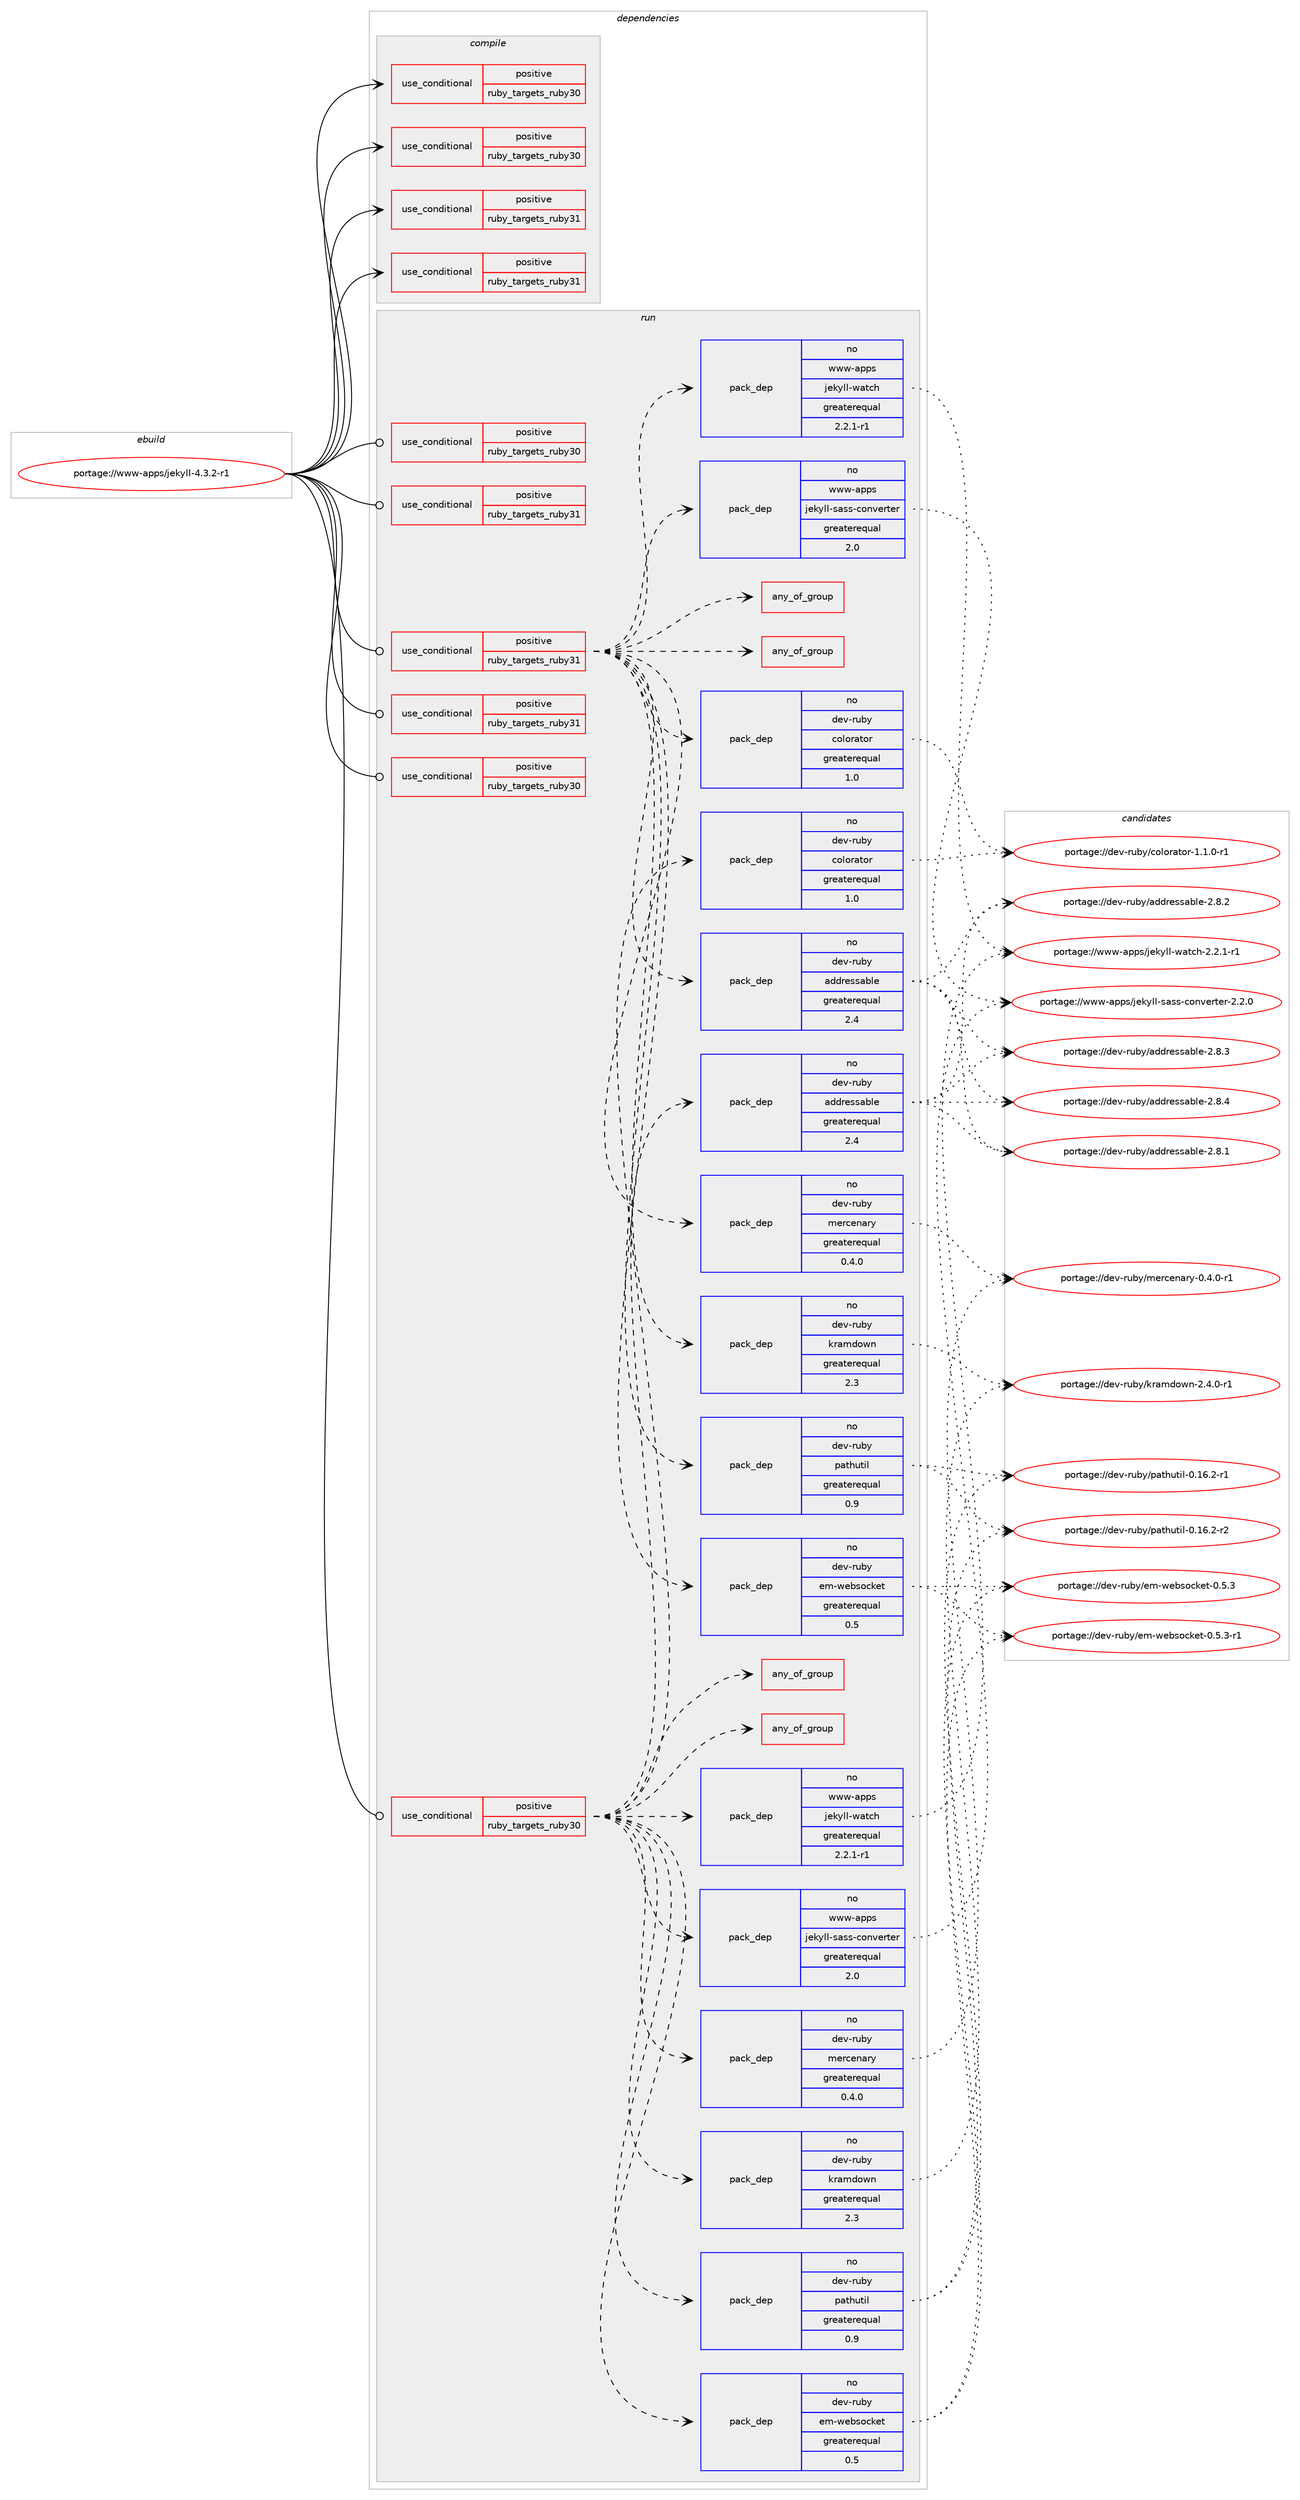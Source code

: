 digraph prolog {

# *************
# Graph options
# *************

newrank=true;
concentrate=true;
compound=true;
graph [rankdir=LR,fontname=Helvetica,fontsize=10,ranksep=1.5];#, ranksep=2.5, nodesep=0.2];
edge  [arrowhead=vee];
node  [fontname=Helvetica,fontsize=10];

# **********
# The ebuild
# **********

subgraph cluster_leftcol {
color=gray;
rank=same;
label=<<i>ebuild</i>>;
id [label="portage://www-apps/jekyll-4.3.2-r1", color=red, width=4, href="../www-apps/jekyll-4.3.2-r1.svg"];
}

# ****************
# The dependencies
# ****************

subgraph cluster_midcol {
color=gray;
label=<<i>dependencies</i>>;
subgraph cluster_compile {
fillcolor="#eeeeee";
style=filled;
label=<<i>compile</i>>;
subgraph cond330 {
dependency1283 [label=<<TABLE BORDER="0" CELLBORDER="1" CELLSPACING="0" CELLPADDING="4"><TR><TD ROWSPAN="3" CELLPADDING="10">use_conditional</TD></TR><TR><TD>positive</TD></TR><TR><TD>ruby_targets_ruby30</TD></TR></TABLE>>, shape=none, color=red];
# *** BEGIN UNKNOWN DEPENDENCY TYPE (TODO) ***
# dependency1283 -> package_dependency(portage://www-apps/jekyll-4.3.2-r1,install,no,dev-lang,ruby,none,[,,],[slot(3.0)],[])
# *** END UNKNOWN DEPENDENCY TYPE (TODO) ***

}
id:e -> dependency1283:w [weight=20,style="solid",arrowhead="vee"];
subgraph cond331 {
dependency1284 [label=<<TABLE BORDER="0" CELLBORDER="1" CELLSPACING="0" CELLPADDING="4"><TR><TD ROWSPAN="3" CELLPADDING="10">use_conditional</TD></TR><TR><TD>positive</TD></TR><TR><TD>ruby_targets_ruby30</TD></TR></TABLE>>, shape=none, color=red];
# *** BEGIN UNKNOWN DEPENDENCY TYPE (TODO) ***
# dependency1284 -> package_dependency(portage://www-apps/jekyll-4.3.2-r1,install,no,virtual,rubygems,none,[,,],[],[use(enable(ruby_targets_ruby30),negative)])
# *** END UNKNOWN DEPENDENCY TYPE (TODO) ***

}
id:e -> dependency1284:w [weight=20,style="solid",arrowhead="vee"];
subgraph cond332 {
dependency1285 [label=<<TABLE BORDER="0" CELLBORDER="1" CELLSPACING="0" CELLPADDING="4"><TR><TD ROWSPAN="3" CELLPADDING="10">use_conditional</TD></TR><TR><TD>positive</TD></TR><TR><TD>ruby_targets_ruby31</TD></TR></TABLE>>, shape=none, color=red];
# *** BEGIN UNKNOWN DEPENDENCY TYPE (TODO) ***
# dependency1285 -> package_dependency(portage://www-apps/jekyll-4.3.2-r1,install,no,dev-lang,ruby,none,[,,],[slot(3.1)],[])
# *** END UNKNOWN DEPENDENCY TYPE (TODO) ***

}
id:e -> dependency1285:w [weight=20,style="solid",arrowhead="vee"];
subgraph cond333 {
dependency1286 [label=<<TABLE BORDER="0" CELLBORDER="1" CELLSPACING="0" CELLPADDING="4"><TR><TD ROWSPAN="3" CELLPADDING="10">use_conditional</TD></TR><TR><TD>positive</TD></TR><TR><TD>ruby_targets_ruby31</TD></TR></TABLE>>, shape=none, color=red];
# *** BEGIN UNKNOWN DEPENDENCY TYPE (TODO) ***
# dependency1286 -> package_dependency(portage://www-apps/jekyll-4.3.2-r1,install,no,virtual,rubygems,none,[,,],[],[use(enable(ruby_targets_ruby31),negative)])
# *** END UNKNOWN DEPENDENCY TYPE (TODO) ***

}
id:e -> dependency1286:w [weight=20,style="solid",arrowhead="vee"];
}
subgraph cluster_compileandrun {
fillcolor="#eeeeee";
style=filled;
label=<<i>compile and run</i>>;
}
subgraph cluster_run {
fillcolor="#eeeeee";
style=filled;
label=<<i>run</i>>;
subgraph cond334 {
dependency1287 [label=<<TABLE BORDER="0" CELLBORDER="1" CELLSPACING="0" CELLPADDING="4"><TR><TD ROWSPAN="3" CELLPADDING="10">use_conditional</TD></TR><TR><TD>positive</TD></TR><TR><TD>ruby_targets_ruby30</TD></TR></TABLE>>, shape=none, color=red];
# *** BEGIN UNKNOWN DEPENDENCY TYPE (TODO) ***
# dependency1287 -> package_dependency(portage://www-apps/jekyll-4.3.2-r1,run,no,dev-lang,ruby,none,[,,],[slot(3.0)],[])
# *** END UNKNOWN DEPENDENCY TYPE (TODO) ***

}
id:e -> dependency1287:w [weight=20,style="solid",arrowhead="odot"];
subgraph cond335 {
dependency1288 [label=<<TABLE BORDER="0" CELLBORDER="1" CELLSPACING="0" CELLPADDING="4"><TR><TD ROWSPAN="3" CELLPADDING="10">use_conditional</TD></TR><TR><TD>positive</TD></TR><TR><TD>ruby_targets_ruby30</TD></TR></TABLE>>, shape=none, color=red];
subgraph pack840 {
dependency1289 [label=<<TABLE BORDER="0" CELLBORDER="1" CELLSPACING="0" CELLPADDING="4" WIDTH="220"><TR><TD ROWSPAN="6" CELLPADDING="30">pack_dep</TD></TR><TR><TD WIDTH="110">no</TD></TR><TR><TD>dev-ruby</TD></TR><TR><TD>addressable</TD></TR><TR><TD>greaterequal</TD></TR><TR><TD>2.4</TD></TR></TABLE>>, shape=none, color=blue];
}
dependency1288:e -> dependency1289:w [weight=20,style="dashed",arrowhead="vee"];
subgraph pack841 {
dependency1290 [label=<<TABLE BORDER="0" CELLBORDER="1" CELLSPACING="0" CELLPADDING="4" WIDTH="220"><TR><TD ROWSPAN="6" CELLPADDING="30">pack_dep</TD></TR><TR><TD WIDTH="110">no</TD></TR><TR><TD>dev-ruby</TD></TR><TR><TD>colorator</TD></TR><TR><TD>greaterequal</TD></TR><TR><TD>1.0</TD></TR></TABLE>>, shape=none, color=blue];
}
dependency1288:e -> dependency1290:w [weight=20,style="dashed",arrowhead="vee"];
subgraph pack842 {
dependency1291 [label=<<TABLE BORDER="0" CELLBORDER="1" CELLSPACING="0" CELLPADDING="4" WIDTH="220"><TR><TD ROWSPAN="6" CELLPADDING="30">pack_dep</TD></TR><TR><TD WIDTH="110">no</TD></TR><TR><TD>dev-ruby</TD></TR><TR><TD>em-websocket</TD></TR><TR><TD>greaterequal</TD></TR><TR><TD>0.5</TD></TR></TABLE>>, shape=none, color=blue];
}
dependency1288:e -> dependency1291:w [weight=20,style="dashed",arrowhead="vee"];
# *** BEGIN UNKNOWN DEPENDENCY TYPE (TODO) ***
# dependency1288 -> package_dependency(portage://www-apps/jekyll-4.3.2-r1,run,no,dev-ruby,i18n,none,[,,],[slot(1)],[use(enable(ruby_targets_ruby30),negative)])
# *** END UNKNOWN DEPENDENCY TYPE (TODO) ***

subgraph pack843 {
dependency1292 [label=<<TABLE BORDER="0" CELLBORDER="1" CELLSPACING="0" CELLPADDING="4" WIDTH="220"><TR><TD ROWSPAN="6" CELLPADDING="30">pack_dep</TD></TR><TR><TD WIDTH="110">no</TD></TR><TR><TD>dev-ruby</TD></TR><TR><TD>kramdown</TD></TR><TR><TD>greaterequal</TD></TR><TR><TD>2.3</TD></TR></TABLE>>, shape=none, color=blue];
}
dependency1288:e -> dependency1292:w [weight=20,style="dashed",arrowhead="vee"];
# *** BEGIN UNKNOWN DEPENDENCY TYPE (TODO) ***
# dependency1288 -> package_dependency(portage://www-apps/jekyll-4.3.2-r1,run,no,dev-ruby,kramdown-parser-gfm,none,[,,],[slot(1)],[use(enable(ruby_targets_ruby30),negative)])
# *** END UNKNOWN DEPENDENCY TYPE (TODO) ***

# *** BEGIN UNKNOWN DEPENDENCY TYPE (TODO) ***
# dependency1288 -> package_dependency(portage://www-apps/jekyll-4.3.2-r1,run,no,dev-ruby,liquid,none,[,,],[slot(4)],[use(enable(ruby_targets_ruby30),negative)])
# *** END UNKNOWN DEPENDENCY TYPE (TODO) ***

subgraph pack844 {
dependency1293 [label=<<TABLE BORDER="0" CELLBORDER="1" CELLSPACING="0" CELLPADDING="4" WIDTH="220"><TR><TD ROWSPAN="6" CELLPADDING="30">pack_dep</TD></TR><TR><TD WIDTH="110">no</TD></TR><TR><TD>dev-ruby</TD></TR><TR><TD>mercenary</TD></TR><TR><TD>greaterequal</TD></TR><TR><TD>0.4.0</TD></TR></TABLE>>, shape=none, color=blue];
}
dependency1288:e -> dependency1293:w [weight=20,style="dashed",arrowhead="vee"];
subgraph pack845 {
dependency1294 [label=<<TABLE BORDER="0" CELLBORDER="1" CELLSPACING="0" CELLPADDING="4" WIDTH="220"><TR><TD ROWSPAN="6" CELLPADDING="30">pack_dep</TD></TR><TR><TD WIDTH="110">no</TD></TR><TR><TD>dev-ruby</TD></TR><TR><TD>pathutil</TD></TR><TR><TD>greaterequal</TD></TR><TR><TD>0.9</TD></TR></TABLE>>, shape=none, color=blue];
}
dependency1288:e -> dependency1294:w [weight=20,style="dashed",arrowhead="vee"];
subgraph any115 {
dependency1295 [label=<<TABLE BORDER="0" CELLBORDER="1" CELLSPACING="0" CELLPADDING="4"><TR><TD CELLPADDING="10">any_of_group</TD></TR></TABLE>>, shape=none, color=red];# *** BEGIN UNKNOWN DEPENDENCY TYPE (TODO) ***
# dependency1295 -> package_dependency(portage://www-apps/jekyll-4.3.2-r1,run,no,dev-ruby,rouge,none,[,,],[slot(4)],[use(enable(ruby_targets_ruby30),negative)])
# *** END UNKNOWN DEPENDENCY TYPE (TODO) ***

# *** BEGIN UNKNOWN DEPENDENCY TYPE (TODO) ***
# dependency1295 -> package_dependency(portage://www-apps/jekyll-4.3.2-r1,run,no,dev-ruby,rouge,none,[,,],[slot(2)],[use(enable(ruby_targets_ruby30),negative)])
# *** END UNKNOWN DEPENDENCY TYPE (TODO) ***

}
dependency1288:e -> dependency1295:w [weight=20,style="dashed",arrowhead="vee"];
subgraph any116 {
dependency1296 [label=<<TABLE BORDER="0" CELLBORDER="1" CELLSPACING="0" CELLPADDING="4"><TR><TD CELLPADDING="10">any_of_group</TD></TR></TABLE>>, shape=none, color=red];# *** BEGIN UNKNOWN DEPENDENCY TYPE (TODO) ***
# dependency1296 -> package_dependency(portage://www-apps/jekyll-4.3.2-r1,run,no,dev-ruby,terminal-table,none,[,,],[slot(3)],[use(enable(ruby_targets_ruby30),negative)])
# *** END UNKNOWN DEPENDENCY TYPE (TODO) ***

# *** BEGIN UNKNOWN DEPENDENCY TYPE (TODO) ***
# dependency1296 -> package_dependency(portage://www-apps/jekyll-4.3.2-r1,run,no,dev-ruby,terminal-table,none,[,,],[slot(2)],[use(enable(ruby_targets_ruby30),negative)])
# *** END UNKNOWN DEPENDENCY TYPE (TODO) ***

}
dependency1288:e -> dependency1296:w [weight=20,style="dashed",arrowhead="vee"];
subgraph pack846 {
dependency1297 [label=<<TABLE BORDER="0" CELLBORDER="1" CELLSPACING="0" CELLPADDING="4" WIDTH="220"><TR><TD ROWSPAN="6" CELLPADDING="30">pack_dep</TD></TR><TR><TD WIDTH="110">no</TD></TR><TR><TD>www-apps</TD></TR><TR><TD>jekyll-sass-converter</TD></TR><TR><TD>greaterequal</TD></TR><TR><TD>2.0</TD></TR></TABLE>>, shape=none, color=blue];
}
dependency1288:e -> dependency1297:w [weight=20,style="dashed",arrowhead="vee"];
subgraph pack847 {
dependency1298 [label=<<TABLE BORDER="0" CELLBORDER="1" CELLSPACING="0" CELLPADDING="4" WIDTH="220"><TR><TD ROWSPAN="6" CELLPADDING="30">pack_dep</TD></TR><TR><TD WIDTH="110">no</TD></TR><TR><TD>www-apps</TD></TR><TR><TD>jekyll-watch</TD></TR><TR><TD>greaterequal</TD></TR><TR><TD>2.2.1-r1</TD></TR></TABLE>>, shape=none, color=blue];
}
dependency1288:e -> dependency1298:w [weight=20,style="dashed",arrowhead="vee"];
}
id:e -> dependency1288:w [weight=20,style="solid",arrowhead="odot"];
subgraph cond336 {
dependency1299 [label=<<TABLE BORDER="0" CELLBORDER="1" CELLSPACING="0" CELLPADDING="4"><TR><TD ROWSPAN="3" CELLPADDING="10">use_conditional</TD></TR><TR><TD>positive</TD></TR><TR><TD>ruby_targets_ruby30</TD></TR></TABLE>>, shape=none, color=red];
# *** BEGIN UNKNOWN DEPENDENCY TYPE (TODO) ***
# dependency1299 -> package_dependency(portage://www-apps/jekyll-4.3.2-r1,run,no,virtual,rubygems,none,[,,],[],[use(enable(ruby_targets_ruby30),negative)])
# *** END UNKNOWN DEPENDENCY TYPE (TODO) ***

}
id:e -> dependency1299:w [weight=20,style="solid",arrowhead="odot"];
subgraph cond337 {
dependency1300 [label=<<TABLE BORDER="0" CELLBORDER="1" CELLSPACING="0" CELLPADDING="4"><TR><TD ROWSPAN="3" CELLPADDING="10">use_conditional</TD></TR><TR><TD>positive</TD></TR><TR><TD>ruby_targets_ruby31</TD></TR></TABLE>>, shape=none, color=red];
# *** BEGIN UNKNOWN DEPENDENCY TYPE (TODO) ***
# dependency1300 -> package_dependency(portage://www-apps/jekyll-4.3.2-r1,run,no,dev-lang,ruby,none,[,,],[slot(3.1)],[])
# *** END UNKNOWN DEPENDENCY TYPE (TODO) ***

}
id:e -> dependency1300:w [weight=20,style="solid",arrowhead="odot"];
subgraph cond338 {
dependency1301 [label=<<TABLE BORDER="0" CELLBORDER="1" CELLSPACING="0" CELLPADDING="4"><TR><TD ROWSPAN="3" CELLPADDING="10">use_conditional</TD></TR><TR><TD>positive</TD></TR><TR><TD>ruby_targets_ruby31</TD></TR></TABLE>>, shape=none, color=red];
subgraph pack848 {
dependency1302 [label=<<TABLE BORDER="0" CELLBORDER="1" CELLSPACING="0" CELLPADDING="4" WIDTH="220"><TR><TD ROWSPAN="6" CELLPADDING="30">pack_dep</TD></TR><TR><TD WIDTH="110">no</TD></TR><TR><TD>dev-ruby</TD></TR><TR><TD>addressable</TD></TR><TR><TD>greaterequal</TD></TR><TR><TD>2.4</TD></TR></TABLE>>, shape=none, color=blue];
}
dependency1301:e -> dependency1302:w [weight=20,style="dashed",arrowhead="vee"];
subgraph pack849 {
dependency1303 [label=<<TABLE BORDER="0" CELLBORDER="1" CELLSPACING="0" CELLPADDING="4" WIDTH="220"><TR><TD ROWSPAN="6" CELLPADDING="30">pack_dep</TD></TR><TR><TD WIDTH="110">no</TD></TR><TR><TD>dev-ruby</TD></TR><TR><TD>colorator</TD></TR><TR><TD>greaterequal</TD></TR><TR><TD>1.0</TD></TR></TABLE>>, shape=none, color=blue];
}
dependency1301:e -> dependency1303:w [weight=20,style="dashed",arrowhead="vee"];
subgraph pack850 {
dependency1304 [label=<<TABLE BORDER="0" CELLBORDER="1" CELLSPACING="0" CELLPADDING="4" WIDTH="220"><TR><TD ROWSPAN="6" CELLPADDING="30">pack_dep</TD></TR><TR><TD WIDTH="110">no</TD></TR><TR><TD>dev-ruby</TD></TR><TR><TD>em-websocket</TD></TR><TR><TD>greaterequal</TD></TR><TR><TD>0.5</TD></TR></TABLE>>, shape=none, color=blue];
}
dependency1301:e -> dependency1304:w [weight=20,style="dashed",arrowhead="vee"];
# *** BEGIN UNKNOWN DEPENDENCY TYPE (TODO) ***
# dependency1301 -> package_dependency(portage://www-apps/jekyll-4.3.2-r1,run,no,dev-ruby,i18n,none,[,,],[slot(1)],[use(enable(ruby_targets_ruby31),negative)])
# *** END UNKNOWN DEPENDENCY TYPE (TODO) ***

subgraph pack851 {
dependency1305 [label=<<TABLE BORDER="0" CELLBORDER="1" CELLSPACING="0" CELLPADDING="4" WIDTH="220"><TR><TD ROWSPAN="6" CELLPADDING="30">pack_dep</TD></TR><TR><TD WIDTH="110">no</TD></TR><TR><TD>dev-ruby</TD></TR><TR><TD>kramdown</TD></TR><TR><TD>greaterequal</TD></TR><TR><TD>2.3</TD></TR></TABLE>>, shape=none, color=blue];
}
dependency1301:e -> dependency1305:w [weight=20,style="dashed",arrowhead="vee"];
# *** BEGIN UNKNOWN DEPENDENCY TYPE (TODO) ***
# dependency1301 -> package_dependency(portage://www-apps/jekyll-4.3.2-r1,run,no,dev-ruby,kramdown-parser-gfm,none,[,,],[slot(1)],[use(enable(ruby_targets_ruby31),negative)])
# *** END UNKNOWN DEPENDENCY TYPE (TODO) ***

# *** BEGIN UNKNOWN DEPENDENCY TYPE (TODO) ***
# dependency1301 -> package_dependency(portage://www-apps/jekyll-4.3.2-r1,run,no,dev-ruby,liquid,none,[,,],[slot(4)],[use(enable(ruby_targets_ruby31),negative)])
# *** END UNKNOWN DEPENDENCY TYPE (TODO) ***

subgraph pack852 {
dependency1306 [label=<<TABLE BORDER="0" CELLBORDER="1" CELLSPACING="0" CELLPADDING="4" WIDTH="220"><TR><TD ROWSPAN="6" CELLPADDING="30">pack_dep</TD></TR><TR><TD WIDTH="110">no</TD></TR><TR><TD>dev-ruby</TD></TR><TR><TD>mercenary</TD></TR><TR><TD>greaterequal</TD></TR><TR><TD>0.4.0</TD></TR></TABLE>>, shape=none, color=blue];
}
dependency1301:e -> dependency1306:w [weight=20,style="dashed",arrowhead="vee"];
subgraph pack853 {
dependency1307 [label=<<TABLE BORDER="0" CELLBORDER="1" CELLSPACING="0" CELLPADDING="4" WIDTH="220"><TR><TD ROWSPAN="6" CELLPADDING="30">pack_dep</TD></TR><TR><TD WIDTH="110">no</TD></TR><TR><TD>dev-ruby</TD></TR><TR><TD>pathutil</TD></TR><TR><TD>greaterequal</TD></TR><TR><TD>0.9</TD></TR></TABLE>>, shape=none, color=blue];
}
dependency1301:e -> dependency1307:w [weight=20,style="dashed",arrowhead="vee"];
subgraph any117 {
dependency1308 [label=<<TABLE BORDER="0" CELLBORDER="1" CELLSPACING="0" CELLPADDING="4"><TR><TD CELLPADDING="10">any_of_group</TD></TR></TABLE>>, shape=none, color=red];# *** BEGIN UNKNOWN DEPENDENCY TYPE (TODO) ***
# dependency1308 -> package_dependency(portage://www-apps/jekyll-4.3.2-r1,run,no,dev-ruby,rouge,none,[,,],[slot(4)],[use(enable(ruby_targets_ruby31),negative)])
# *** END UNKNOWN DEPENDENCY TYPE (TODO) ***

# *** BEGIN UNKNOWN DEPENDENCY TYPE (TODO) ***
# dependency1308 -> package_dependency(portage://www-apps/jekyll-4.3.2-r1,run,no,dev-ruby,rouge,none,[,,],[slot(2)],[use(enable(ruby_targets_ruby31),negative)])
# *** END UNKNOWN DEPENDENCY TYPE (TODO) ***

}
dependency1301:e -> dependency1308:w [weight=20,style="dashed",arrowhead="vee"];
subgraph any118 {
dependency1309 [label=<<TABLE BORDER="0" CELLBORDER="1" CELLSPACING="0" CELLPADDING="4"><TR><TD CELLPADDING="10">any_of_group</TD></TR></TABLE>>, shape=none, color=red];# *** BEGIN UNKNOWN DEPENDENCY TYPE (TODO) ***
# dependency1309 -> package_dependency(portage://www-apps/jekyll-4.3.2-r1,run,no,dev-ruby,terminal-table,none,[,,],[slot(3)],[use(enable(ruby_targets_ruby31),negative)])
# *** END UNKNOWN DEPENDENCY TYPE (TODO) ***

# *** BEGIN UNKNOWN DEPENDENCY TYPE (TODO) ***
# dependency1309 -> package_dependency(portage://www-apps/jekyll-4.3.2-r1,run,no,dev-ruby,terminal-table,none,[,,],[slot(2)],[use(enable(ruby_targets_ruby31),negative)])
# *** END UNKNOWN DEPENDENCY TYPE (TODO) ***

}
dependency1301:e -> dependency1309:w [weight=20,style="dashed",arrowhead="vee"];
subgraph pack854 {
dependency1310 [label=<<TABLE BORDER="0" CELLBORDER="1" CELLSPACING="0" CELLPADDING="4" WIDTH="220"><TR><TD ROWSPAN="6" CELLPADDING="30">pack_dep</TD></TR><TR><TD WIDTH="110">no</TD></TR><TR><TD>www-apps</TD></TR><TR><TD>jekyll-sass-converter</TD></TR><TR><TD>greaterequal</TD></TR><TR><TD>2.0</TD></TR></TABLE>>, shape=none, color=blue];
}
dependency1301:e -> dependency1310:w [weight=20,style="dashed",arrowhead="vee"];
subgraph pack855 {
dependency1311 [label=<<TABLE BORDER="0" CELLBORDER="1" CELLSPACING="0" CELLPADDING="4" WIDTH="220"><TR><TD ROWSPAN="6" CELLPADDING="30">pack_dep</TD></TR><TR><TD WIDTH="110">no</TD></TR><TR><TD>www-apps</TD></TR><TR><TD>jekyll-watch</TD></TR><TR><TD>greaterequal</TD></TR><TR><TD>2.2.1-r1</TD></TR></TABLE>>, shape=none, color=blue];
}
dependency1301:e -> dependency1311:w [weight=20,style="dashed",arrowhead="vee"];
}
id:e -> dependency1301:w [weight=20,style="solid",arrowhead="odot"];
subgraph cond339 {
dependency1312 [label=<<TABLE BORDER="0" CELLBORDER="1" CELLSPACING="0" CELLPADDING="4"><TR><TD ROWSPAN="3" CELLPADDING="10">use_conditional</TD></TR><TR><TD>positive</TD></TR><TR><TD>ruby_targets_ruby31</TD></TR></TABLE>>, shape=none, color=red];
# *** BEGIN UNKNOWN DEPENDENCY TYPE (TODO) ***
# dependency1312 -> package_dependency(portage://www-apps/jekyll-4.3.2-r1,run,no,virtual,rubygems,none,[,,],[],[use(enable(ruby_targets_ruby31),negative)])
# *** END UNKNOWN DEPENDENCY TYPE (TODO) ***

}
id:e -> dependency1312:w [weight=20,style="solid",arrowhead="odot"];
}
}

# **************
# The candidates
# **************

subgraph cluster_choices {
rank=same;
color=gray;
label=<<i>candidates</i>>;

subgraph choice840 {
color=black;
nodesep=1;
choice100101118451141179812147971001001141011151159798108101455046564649 [label="portage://dev-ruby/addressable-2.8.1", color=red, width=4,href="../dev-ruby/addressable-2.8.1.svg"];
choice100101118451141179812147971001001141011151159798108101455046564650 [label="portage://dev-ruby/addressable-2.8.2", color=red, width=4,href="../dev-ruby/addressable-2.8.2.svg"];
choice100101118451141179812147971001001141011151159798108101455046564651 [label="portage://dev-ruby/addressable-2.8.3", color=red, width=4,href="../dev-ruby/addressable-2.8.3.svg"];
choice100101118451141179812147971001001141011151159798108101455046564652 [label="portage://dev-ruby/addressable-2.8.4", color=red, width=4,href="../dev-ruby/addressable-2.8.4.svg"];
dependency1289:e -> choice100101118451141179812147971001001141011151159798108101455046564649:w [style=dotted,weight="100"];
dependency1289:e -> choice100101118451141179812147971001001141011151159798108101455046564650:w [style=dotted,weight="100"];
dependency1289:e -> choice100101118451141179812147971001001141011151159798108101455046564651:w [style=dotted,weight="100"];
dependency1289:e -> choice100101118451141179812147971001001141011151159798108101455046564652:w [style=dotted,weight="100"];
}
subgraph choice841 {
color=black;
nodesep=1;
choice10010111845114117981214799111108111114971161111144549464946484511449 [label="portage://dev-ruby/colorator-1.1.0-r1", color=red, width=4,href="../dev-ruby/colorator-1.1.0-r1.svg"];
dependency1290:e -> choice10010111845114117981214799111108111114971161111144549464946484511449:w [style=dotted,weight="100"];
}
subgraph choice842 {
color=black;
nodesep=1;
choice100101118451141179812147101109451191019811511199107101116454846534651 [label="portage://dev-ruby/em-websocket-0.5.3", color=red, width=4,href="../dev-ruby/em-websocket-0.5.3.svg"];
choice1001011184511411798121471011094511910198115111991071011164548465346514511449 [label="portage://dev-ruby/em-websocket-0.5.3-r1", color=red, width=4,href="../dev-ruby/em-websocket-0.5.3-r1.svg"];
dependency1291:e -> choice100101118451141179812147101109451191019811511199107101116454846534651:w [style=dotted,weight="100"];
dependency1291:e -> choice1001011184511411798121471011094511910198115111991071011164548465346514511449:w [style=dotted,weight="100"];
}
subgraph choice843 {
color=black;
nodesep=1;
choice100101118451141179812147107114971091001111191104550465246484511449 [label="portage://dev-ruby/kramdown-2.4.0-r1", color=red, width=4,href="../dev-ruby/kramdown-2.4.0-r1.svg"];
dependency1292:e -> choice100101118451141179812147107114971091001111191104550465246484511449:w [style=dotted,weight="100"];
}
subgraph choice844 {
color=black;
nodesep=1;
choice10010111845114117981214710910111499101110971141214548465246484511449 [label="portage://dev-ruby/mercenary-0.4.0-r1", color=red, width=4,href="../dev-ruby/mercenary-0.4.0-r1.svg"];
dependency1293:e -> choice10010111845114117981214710910111499101110971141214548465246484511449:w [style=dotted,weight="100"];
}
subgraph choice845 {
color=black;
nodesep=1;
choice10010111845114117981214711297116104117116105108454846495446504511449 [label="portage://dev-ruby/pathutil-0.16.2-r1", color=red, width=4,href="../dev-ruby/pathutil-0.16.2-r1.svg"];
choice10010111845114117981214711297116104117116105108454846495446504511450 [label="portage://dev-ruby/pathutil-0.16.2-r2", color=red, width=4,href="../dev-ruby/pathutil-0.16.2-r2.svg"];
dependency1294:e -> choice10010111845114117981214711297116104117116105108454846495446504511449:w [style=dotted,weight="100"];
dependency1294:e -> choice10010111845114117981214711297116104117116105108454846495446504511450:w [style=dotted,weight="100"];
}
subgraph choice846 {
color=black;
nodesep=1;
choice11911911945971121121154710610110712110810845115971151154599111110118101114116101114455046504648 [label="portage://www-apps/jekyll-sass-converter-2.2.0", color=red, width=4,href="../www-apps/jekyll-sass-converter-2.2.0.svg"];
dependency1297:e -> choice11911911945971121121154710610110712110810845115971151154599111110118101114116101114455046504648:w [style=dotted,weight="100"];
}
subgraph choice847 {
color=black;
nodesep=1;
choice1191191194597112112115471061011071211081084511997116991044550465046494511449 [label="portage://www-apps/jekyll-watch-2.2.1-r1", color=red, width=4,href="../www-apps/jekyll-watch-2.2.1-r1.svg"];
dependency1298:e -> choice1191191194597112112115471061011071211081084511997116991044550465046494511449:w [style=dotted,weight="100"];
}
subgraph choice848 {
color=black;
nodesep=1;
choice100101118451141179812147971001001141011151159798108101455046564649 [label="portage://dev-ruby/addressable-2.8.1", color=red, width=4,href="../dev-ruby/addressable-2.8.1.svg"];
choice100101118451141179812147971001001141011151159798108101455046564650 [label="portage://dev-ruby/addressable-2.8.2", color=red, width=4,href="../dev-ruby/addressable-2.8.2.svg"];
choice100101118451141179812147971001001141011151159798108101455046564651 [label="portage://dev-ruby/addressable-2.8.3", color=red, width=4,href="../dev-ruby/addressable-2.8.3.svg"];
choice100101118451141179812147971001001141011151159798108101455046564652 [label="portage://dev-ruby/addressable-2.8.4", color=red, width=4,href="../dev-ruby/addressable-2.8.4.svg"];
dependency1302:e -> choice100101118451141179812147971001001141011151159798108101455046564649:w [style=dotted,weight="100"];
dependency1302:e -> choice100101118451141179812147971001001141011151159798108101455046564650:w [style=dotted,weight="100"];
dependency1302:e -> choice100101118451141179812147971001001141011151159798108101455046564651:w [style=dotted,weight="100"];
dependency1302:e -> choice100101118451141179812147971001001141011151159798108101455046564652:w [style=dotted,weight="100"];
}
subgraph choice849 {
color=black;
nodesep=1;
choice10010111845114117981214799111108111114971161111144549464946484511449 [label="portage://dev-ruby/colorator-1.1.0-r1", color=red, width=4,href="../dev-ruby/colorator-1.1.0-r1.svg"];
dependency1303:e -> choice10010111845114117981214799111108111114971161111144549464946484511449:w [style=dotted,weight="100"];
}
subgraph choice850 {
color=black;
nodesep=1;
choice100101118451141179812147101109451191019811511199107101116454846534651 [label="portage://dev-ruby/em-websocket-0.5.3", color=red, width=4,href="../dev-ruby/em-websocket-0.5.3.svg"];
choice1001011184511411798121471011094511910198115111991071011164548465346514511449 [label="portage://dev-ruby/em-websocket-0.5.3-r1", color=red, width=4,href="../dev-ruby/em-websocket-0.5.3-r1.svg"];
dependency1304:e -> choice100101118451141179812147101109451191019811511199107101116454846534651:w [style=dotted,weight="100"];
dependency1304:e -> choice1001011184511411798121471011094511910198115111991071011164548465346514511449:w [style=dotted,weight="100"];
}
subgraph choice851 {
color=black;
nodesep=1;
choice100101118451141179812147107114971091001111191104550465246484511449 [label="portage://dev-ruby/kramdown-2.4.0-r1", color=red, width=4,href="../dev-ruby/kramdown-2.4.0-r1.svg"];
dependency1305:e -> choice100101118451141179812147107114971091001111191104550465246484511449:w [style=dotted,weight="100"];
}
subgraph choice852 {
color=black;
nodesep=1;
choice10010111845114117981214710910111499101110971141214548465246484511449 [label="portage://dev-ruby/mercenary-0.4.0-r1", color=red, width=4,href="../dev-ruby/mercenary-0.4.0-r1.svg"];
dependency1306:e -> choice10010111845114117981214710910111499101110971141214548465246484511449:w [style=dotted,weight="100"];
}
subgraph choice853 {
color=black;
nodesep=1;
choice10010111845114117981214711297116104117116105108454846495446504511449 [label="portage://dev-ruby/pathutil-0.16.2-r1", color=red, width=4,href="../dev-ruby/pathutil-0.16.2-r1.svg"];
choice10010111845114117981214711297116104117116105108454846495446504511450 [label="portage://dev-ruby/pathutil-0.16.2-r2", color=red, width=4,href="../dev-ruby/pathutil-0.16.2-r2.svg"];
dependency1307:e -> choice10010111845114117981214711297116104117116105108454846495446504511449:w [style=dotted,weight="100"];
dependency1307:e -> choice10010111845114117981214711297116104117116105108454846495446504511450:w [style=dotted,weight="100"];
}
subgraph choice854 {
color=black;
nodesep=1;
choice11911911945971121121154710610110712110810845115971151154599111110118101114116101114455046504648 [label="portage://www-apps/jekyll-sass-converter-2.2.0", color=red, width=4,href="../www-apps/jekyll-sass-converter-2.2.0.svg"];
dependency1310:e -> choice11911911945971121121154710610110712110810845115971151154599111110118101114116101114455046504648:w [style=dotted,weight="100"];
}
subgraph choice855 {
color=black;
nodesep=1;
choice1191191194597112112115471061011071211081084511997116991044550465046494511449 [label="portage://www-apps/jekyll-watch-2.2.1-r1", color=red, width=4,href="../www-apps/jekyll-watch-2.2.1-r1.svg"];
dependency1311:e -> choice1191191194597112112115471061011071211081084511997116991044550465046494511449:w [style=dotted,weight="100"];
}
}

}
